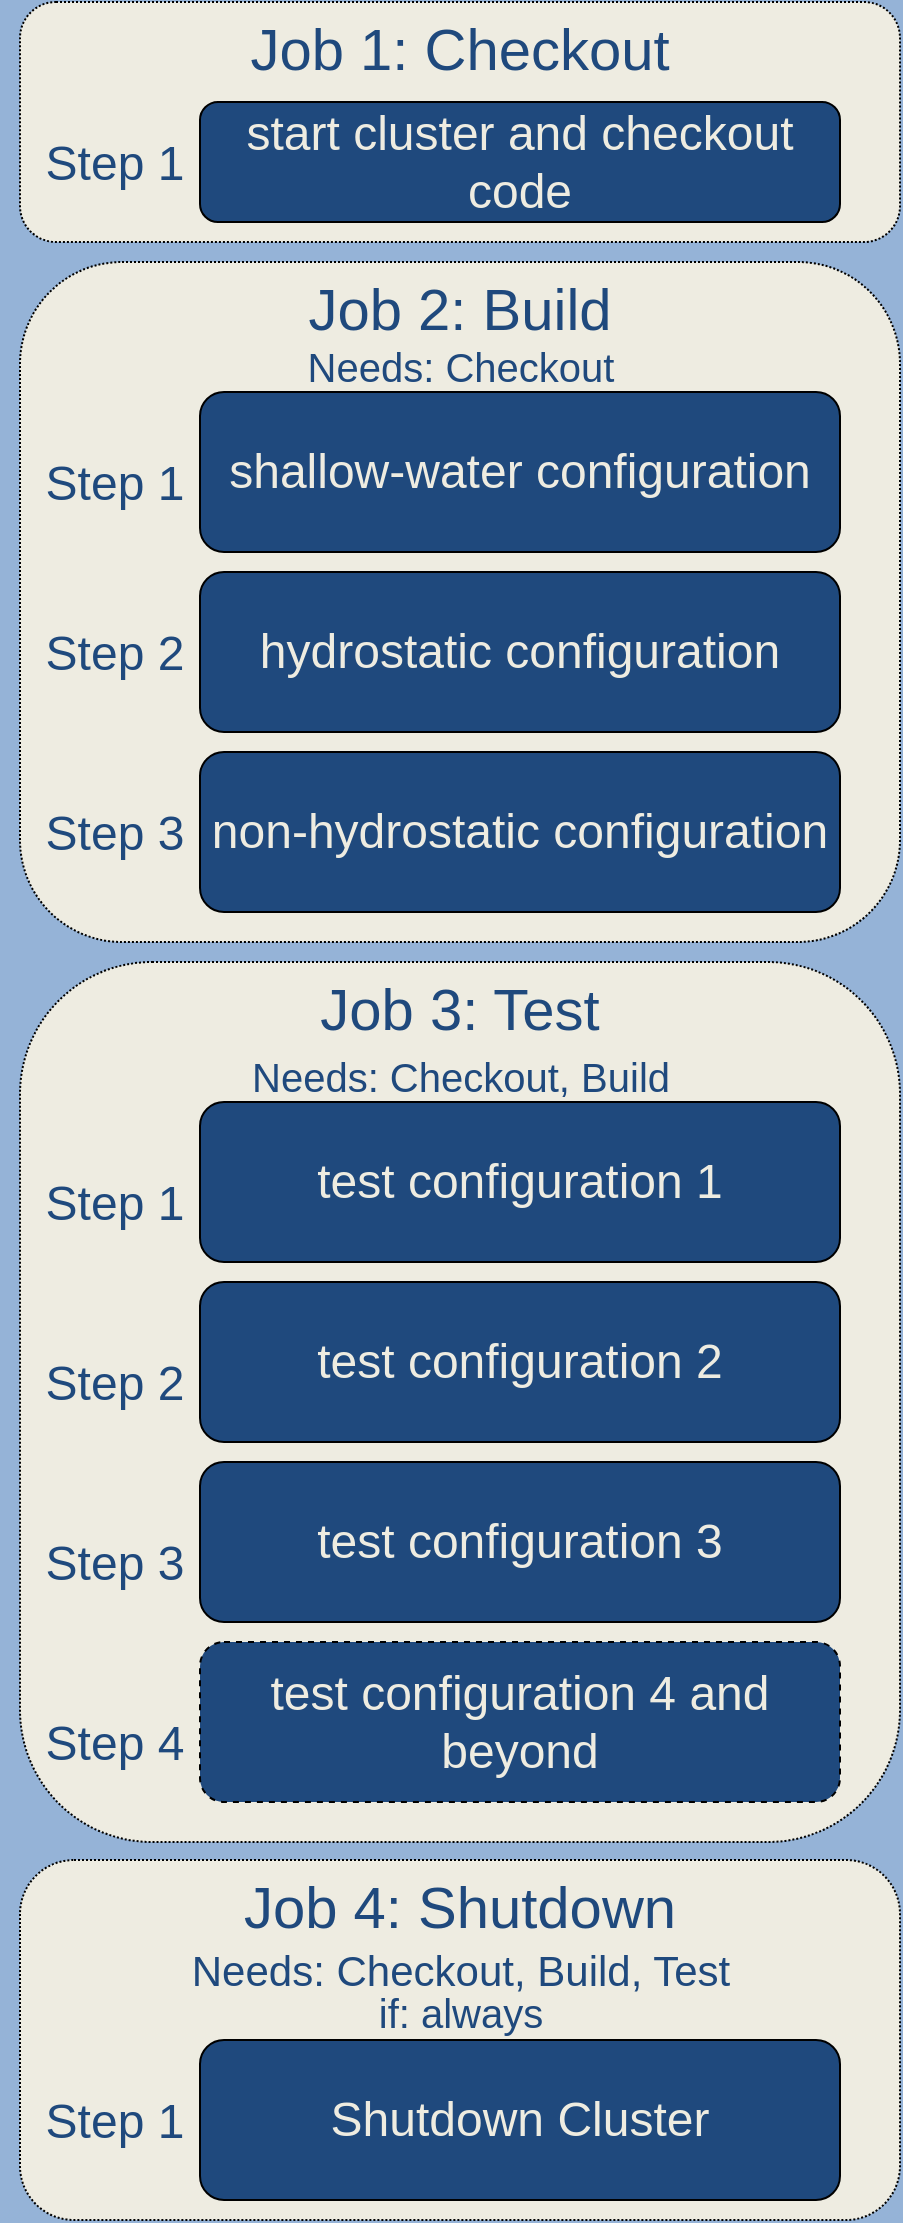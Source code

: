 <mxfile version="20.6.0" type="github">
  <diagram name="Page-1" id="efa7a0a1-bf9b-a30e-e6df-94a7791c09e9">
    <mxGraphModel dx="1595" dy="380" grid="1" gridSize="10" guides="1" tooltips="1" connect="1" arrows="1" fold="1" page="1" pageScale="1" pageWidth="826" pageHeight="1169" background="#95B3D7" math="0" shadow="0">
      <root>
        <mxCell id="0" />
        <mxCell id="1" parent="0" />
        <mxCell id="i65pdLxmEgdxma1QW-8l-159" value="&lt;font style=&quot;font-size: 29px;&quot; color=&quot;#1f497d&quot;&gt;Job 4: Shutdown&lt;/font&gt;" style="rounded=1;whiteSpace=wrap;html=1;dashed=1;fontSize=24;fillColor=#EEECE1;dashPattern=1 1;verticalAlign=top;" vertex="1" parent="1">
          <mxGeometry x="-80" y="989" width="440" height="180" as="geometry" />
        </mxCell>
        <mxCell id="i65pdLxmEgdxma1QW-8l-160" value="&lt;font style=&quot;font-size: 29px;&quot; color=&quot;#1f497d&quot;&gt;Job 3: Test&lt;/font&gt;" style="rounded=1;whiteSpace=wrap;html=1;dashed=1;fontSize=24;fillColor=#EEECE1;dashPattern=1 1;verticalAlign=top;" vertex="1" parent="1">
          <mxGeometry x="-80" y="540" width="440" height="440" as="geometry" />
        </mxCell>
        <mxCell id="i65pdLxmEgdxma1QW-8l-161" value="&lt;font style=&quot;font-size: 29px;&quot; color=&quot;#1f497d&quot;&gt;Job 2: Build&lt;/font&gt;" style="rounded=1;whiteSpace=wrap;html=1;dashed=1;fontSize=24;fillColor=#EEECE1;dashPattern=1 1;verticalAlign=top;" vertex="1" parent="1">
          <mxGeometry x="-80" y="190" width="440" height="340" as="geometry" />
        </mxCell>
        <mxCell id="i65pdLxmEgdxma1QW-8l-157" value="&lt;font style=&quot;font-size: 29px;&quot; color=&quot;#1f497d&quot;&gt;Job 1: Checkout&lt;/font&gt;" style="rounded=1;whiteSpace=wrap;html=1;dashed=1;fontSize=24;fillColor=#EEECE1;dashPattern=1 1;verticalAlign=top;" vertex="1" parent="1">
          <mxGeometry x="-80" y="60" width="440" height="120" as="geometry" />
        </mxCell>
        <mxCell id="i65pdLxmEgdxma1QW-8l-114" value="&lt;span style=&quot;color: rgb(238, 236, 225); font-size: 24px;&quot;&gt;start cluster&amp;nbsp;&lt;/span&gt;&lt;span style=&quot;color: rgb(238, 236, 225); font-size: 24px;&quot;&gt;and&amp;nbsp;&lt;/span&gt;&lt;span style=&quot;color: rgb(238, 236, 225); font-size: 24px;&quot;&gt;checkout code&lt;/span&gt;" style="rounded=1;whiteSpace=wrap;html=1;align=center;verticalAlign=middle;fillColor=#1F497D;" vertex="1" parent="1">
          <mxGeometry x="10" y="110" width="320" height="60" as="geometry" />
        </mxCell>
        <mxCell id="i65pdLxmEgdxma1QW-8l-115" value="&lt;span style=&quot;color: rgb(238, 236, 225); font-size: 24px;&quot;&gt;shallow-water configuration&lt;/span&gt;" style="rounded=1;whiteSpace=wrap;html=1;align=center;verticalAlign=middle;fillColor=#1F497D;" vertex="1" parent="1">
          <mxGeometry x="10" y="255" width="320" height="80" as="geometry" />
        </mxCell>
        <mxCell id="i65pdLxmEgdxma1QW-8l-117" value="&lt;span style=&quot;color: rgb(238, 236, 225); font-size: 24px;&quot;&gt;hydrostatic configuration&lt;/span&gt;" style="rounded=1;whiteSpace=wrap;html=1;verticalAlign=middle;align=center;fontSize=15;fillColor=#1F497D;" vertex="1" parent="1">
          <mxGeometry x="10" y="345" width="320" height="80" as="geometry" />
        </mxCell>
        <mxCell id="i65pdLxmEgdxma1QW-8l-119" value="&lt;span style=&quot;color: rgb(238, 236, 225); font-size: 24px;&quot;&gt;non-hydrostatic configuration&lt;/span&gt;" style="rounded=1;whiteSpace=wrap;html=1;fontSize=24;verticalAlign=middle;align=center;fillColor=#1F497D;" vertex="1" parent="1">
          <mxGeometry x="10" y="435" width="320" height="80" as="geometry" />
        </mxCell>
        <mxCell id="i65pdLxmEgdxma1QW-8l-121" value="&lt;span style=&quot;color: rgb(238, 236, 225); font-size: 24px;&quot;&gt;test configuration 1&lt;/span&gt;" style="rounded=1;whiteSpace=wrap;html=1;verticalAlign=middle;align=center;fontSize=15;fillColor=#1F497D;" vertex="1" parent="1">
          <mxGeometry x="10" y="610" width="320" height="80" as="geometry" />
        </mxCell>
        <mxCell id="i65pdLxmEgdxma1QW-8l-123" value="&lt;span style=&quot;color: rgb(238, 236, 225); font-size: 24px;&quot;&gt;test configuration 2&lt;/span&gt;" style="rounded=1;whiteSpace=wrap;html=1;verticalAlign=middle;align=center;fontSize=15;fillColor=#1F497D;" vertex="1" parent="1">
          <mxGeometry x="10" y="700" width="320" height="80" as="geometry" />
        </mxCell>
        <mxCell id="i65pdLxmEgdxma1QW-8l-125" value="&lt;span style=&quot;color: rgb(238, 236, 225); font-size: 24px;&quot;&gt;test configuration 3&lt;/span&gt;" style="rounded=1;whiteSpace=wrap;html=1;fontSize=15;verticalAlign=middle;align=center;fillColor=#1F497D;" vertex="1" parent="1">
          <mxGeometry x="10" y="790" width="320" height="80" as="geometry" />
        </mxCell>
        <mxCell id="i65pdLxmEgdxma1QW-8l-127" value="&lt;span style=&quot;color: rgb(238, 236, 225); font-size: 24px;&quot;&gt;Shutdown Cluster&lt;/span&gt;" style="rounded=1;whiteSpace=wrap;html=1;fontSize=15;align=center;verticalAlign=middle;fillColor=#1F497D;" vertex="1" parent="1">
          <mxGeometry x="10" y="1079" width="320" height="80" as="geometry" />
        </mxCell>
        <mxCell id="i65pdLxmEgdxma1QW-8l-131" value="&lt;span style=&quot;color: rgb(238, 236, 225); font-size: 24px;&quot;&gt;test configuration 4 and beyond&lt;/span&gt;" style="rounded=1;whiteSpace=wrap;html=1;dashed=1;fontSize=15;align=center;verticalAlign=middle;fillColor=#1F497D;" vertex="1" parent="1">
          <mxGeometry x="10" y="880" width="320" height="80" as="geometry" />
        </mxCell>
        <mxCell id="i65pdLxmEgdxma1QW-8l-134" style="edgeStyle=none;rounded=0;orthogonalLoop=1;jettySize=auto;html=1;exitX=0.75;exitY=1;exitDx=0;exitDy=0;dashed=1;strokeWidth=1;endArrow=none;endFill=0;" edge="1" parent="1" source="i65pdLxmEgdxma1QW-8l-127" target="i65pdLxmEgdxma1QW-8l-127">
          <mxGeometry relative="1" as="geometry" />
        </mxCell>
        <mxCell id="i65pdLxmEgdxma1QW-8l-139" value="&lt;span style=&quot;font-size: 24px;&quot;&gt;&lt;font color=&quot;#1f497d&quot;&gt;Step 1&lt;/font&gt;&lt;/span&gt;" style="text;whiteSpace=wrap;html=1;fontSize=21;align=center;" vertex="1" parent="1">
          <mxGeometry x="-90" y="120" width="115" height="40" as="geometry" />
        </mxCell>
        <mxCell id="i65pdLxmEgdxma1QW-8l-150" value="&lt;span style=&quot;font-size: 24px;&quot;&gt;&lt;br&gt;&lt;/span&gt;" style="text;whiteSpace=wrap;html=1;fontSize=21;align=center;labelBackgroundColor=none;" vertex="1" parent="1">
          <mxGeometry x="-40" y="910" width="360" height="70" as="geometry" />
        </mxCell>
        <mxCell id="i65pdLxmEgdxma1QW-8l-152" value="&lt;font style=&quot;font-size: 20px;&quot; color=&quot;#1f497d&quot;&gt;Needs: Checkout&lt;/font&gt;" style="text;html=1;resizable=0;autosize=1;align=center;verticalAlign=middle;points=[];fillColor=none;strokeColor=none;rounded=0;dashed=1;fontSize=15;" vertex="1" parent="1">
          <mxGeometry x="50" y="222" width="180" height="40" as="geometry" />
        </mxCell>
        <mxCell id="i65pdLxmEgdxma1QW-8l-153" value="&lt;font style=&quot;font-size: 21px;&quot; color=&quot;#1f497d&quot;&gt;Needs: Checkout, Build, Test&lt;/font&gt;" style="text;html=1;resizable=0;autosize=1;align=center;verticalAlign=middle;points=[];fillColor=none;strokeColor=none;rounded=0;dashed=1;fontSize=15;" vertex="1" parent="1">
          <mxGeometry x="-5" y="1024" width="290" height="40" as="geometry" />
        </mxCell>
        <mxCell id="i65pdLxmEgdxma1QW-8l-154" value="&lt;font style=&quot;font-size: 20px;&quot; color=&quot;#1f497d&quot;&gt;Needs: Checkout, Build&lt;/font&gt;" style="text;html=1;resizable=0;autosize=1;align=center;verticalAlign=middle;points=[];fillColor=none;strokeColor=none;rounded=0;dashed=1;fontSize=15;" vertex="1" parent="1">
          <mxGeometry x="25" y="577" width="230" height="40" as="geometry" />
        </mxCell>
        <mxCell id="i65pdLxmEgdxma1QW-8l-155" value="&lt;font style=&quot;font-size: 20px;&quot; color=&quot;#1f497d&quot;&gt;if: always&lt;/font&gt;" style="text;html=1;resizable=0;autosize=1;align=center;verticalAlign=middle;points=[];fillColor=none;strokeColor=none;rounded=0;dashed=1;fontSize=15;" vertex="1" parent="1">
          <mxGeometry x="85" y="1045" width="110" height="40" as="geometry" />
        </mxCell>
        <mxCell id="i65pdLxmEgdxma1QW-8l-162" style="edgeStyle=none;rounded=0;orthogonalLoop=1;jettySize=auto;html=1;exitX=0.75;exitY=0;exitDx=0;exitDy=0;dashed=1;strokeWidth=1;fontSize=24;endArrow=none;endFill=0;" edge="1" parent="1">
          <mxGeometry relative="1" as="geometry">
            <mxPoint x="220.0" y="730" as="sourcePoint" />
            <mxPoint x="220.0" y="730" as="targetPoint" />
          </mxGeometry>
        </mxCell>
        <mxCell id="i65pdLxmEgdxma1QW-8l-165" style="edgeStyle=none;rounded=0;orthogonalLoop=1;jettySize=auto;html=1;exitX=1;exitY=0;exitDx=0;exitDy=0;dashed=1;strokeWidth=1;fontSize=24;endArrow=none;endFill=0;" edge="1" parent="1">
          <mxGeometry relative="1" as="geometry">
            <mxPoint x="310.0" y="1094" as="sourcePoint" />
            <mxPoint x="310.0" y="1094" as="targetPoint" />
          </mxGeometry>
        </mxCell>
        <mxCell id="i65pdLxmEgdxma1QW-8l-171" style="edgeStyle=none;rounded=0;orthogonalLoop=1;jettySize=auto;html=1;exitX=0.5;exitY=1;exitDx=0;exitDy=0;strokeWidth=1;fontSize=24;endArrow=block;endFill=1;" edge="1" parent="1" source="i65pdLxmEgdxma1QW-8l-127" target="i65pdLxmEgdxma1QW-8l-127">
          <mxGeometry relative="1" as="geometry" />
        </mxCell>
        <mxCell id="i65pdLxmEgdxma1QW-8l-177" style="edgeStyle=none;rounded=0;orthogonalLoop=1;jettySize=auto;html=1;exitX=0;exitY=0.75;exitDx=0;exitDy=0;strokeWidth=1;fontSize=24;endArrow=block;endFill=1;" edge="1" parent="1">
          <mxGeometry relative="1" as="geometry">
            <mxPoint x="10" y="209" as="sourcePoint" />
            <mxPoint x="10" y="209" as="targetPoint" />
          </mxGeometry>
        </mxCell>
        <mxCell id="i65pdLxmEgdxma1QW-8l-185" value="&lt;span style=&quot;font-size: 24px;&quot;&gt;&lt;font color=&quot;#1f497d&quot;&gt;Step 3&lt;/font&gt;&lt;/span&gt;" style="text;whiteSpace=wrap;html=1;fontSize=21;align=center;" vertex="1" parent="1">
          <mxGeometry x="-90" y="455" width="115" height="40" as="geometry" />
        </mxCell>
        <mxCell id="i65pdLxmEgdxma1QW-8l-186" value="&lt;span style=&quot;font-size: 24px;&quot;&gt;&lt;font color=&quot;#1f497d&quot;&gt;Step 2&lt;/font&gt;&lt;/span&gt;" style="text;whiteSpace=wrap;html=1;fontSize=21;align=center;" vertex="1" parent="1">
          <mxGeometry x="-90" y="365" width="115" height="40" as="geometry" />
        </mxCell>
        <mxCell id="i65pdLxmEgdxma1QW-8l-187" value="&lt;span style=&quot;color: rgb(31, 73, 125); font-size: 24px;&quot;&gt;Step 1&lt;/span&gt;" style="text;whiteSpace=wrap;html=1;fontSize=21;align=center;" vertex="1" parent="1">
          <mxGeometry x="-90" y="280" width="115" height="40" as="geometry" />
        </mxCell>
        <mxCell id="i65pdLxmEgdxma1QW-8l-188" value="&lt;span style=&quot;color: rgb(31, 73, 125); font-size: 24px;&quot;&gt;Step 1&lt;/span&gt;" style="text;whiteSpace=wrap;html=1;fontSize=21;align=center;" vertex="1" parent="1">
          <mxGeometry x="-90" y="640" width="115" height="40" as="geometry" />
        </mxCell>
        <mxCell id="i65pdLxmEgdxma1QW-8l-189" value="&lt;span style=&quot;color: rgb(31, 73, 125); font-size: 24px;&quot;&gt;Step 2&lt;/span&gt;" style="text;whiteSpace=wrap;html=1;fontSize=21;align=center;" vertex="1" parent="1">
          <mxGeometry x="-90" y="730" width="115" height="40" as="geometry" />
        </mxCell>
        <mxCell id="i65pdLxmEgdxma1QW-8l-190" value="&lt;span style=&quot;color: rgb(31, 73, 125); font-size: 24px;&quot;&gt;Step 3&lt;/span&gt;" style="text;whiteSpace=wrap;html=1;fontSize=21;align=center;" vertex="1" parent="1">
          <mxGeometry x="-90" y="820" width="115" height="40" as="geometry" />
        </mxCell>
        <mxCell id="i65pdLxmEgdxma1QW-8l-191" value="&lt;span style=&quot;color: rgb(31, 73, 125); font-size: 24px;&quot;&gt;Step 4&lt;/span&gt;" style="text;whiteSpace=wrap;html=1;fontSize=21;align=center;" vertex="1" parent="1">
          <mxGeometry x="-90" y="910" width="115" height="40" as="geometry" />
        </mxCell>
        <mxCell id="i65pdLxmEgdxma1QW-8l-192" value="&lt;span style=&quot;color: rgb(31, 73, 125); font-size: 24px;&quot;&gt;Step 1&lt;/span&gt;" style="text;whiteSpace=wrap;html=1;fontSize=21;align=center;" vertex="1" parent="1">
          <mxGeometry x="-90" y="1099" width="115" height="40" as="geometry" />
        </mxCell>
      </root>
    </mxGraphModel>
  </diagram>
</mxfile>
